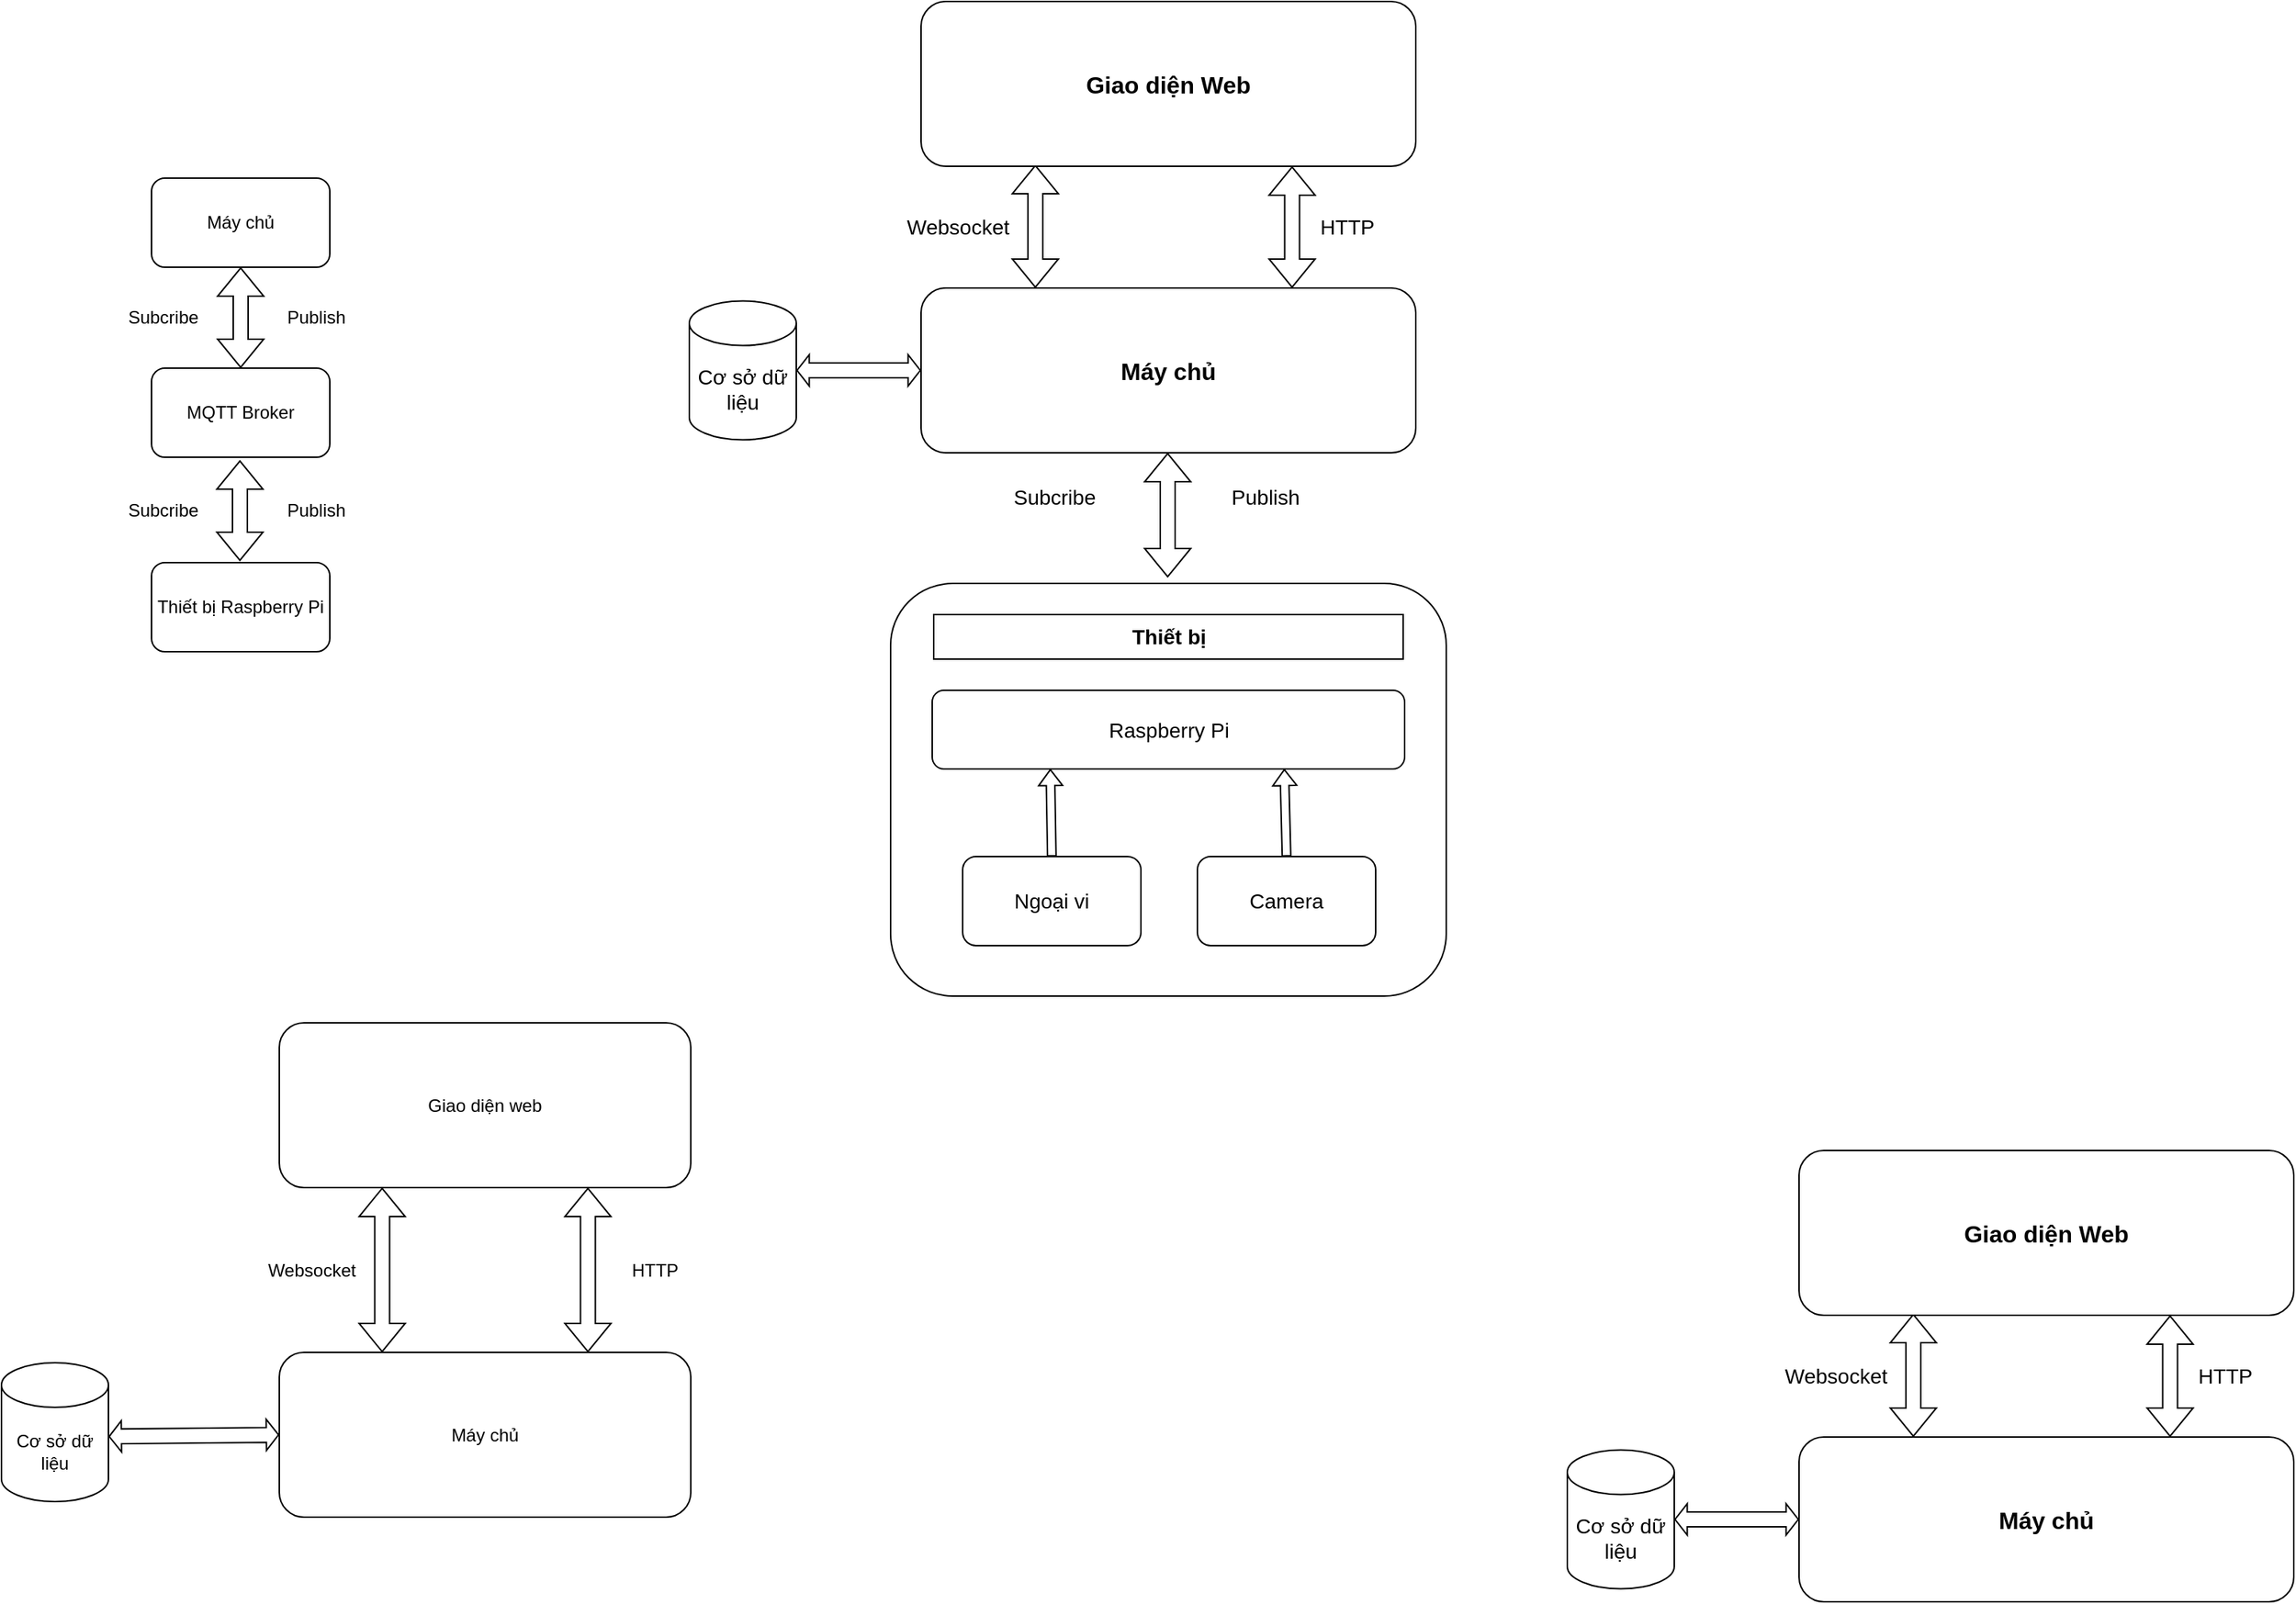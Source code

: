 <mxfile version="25.0.3">
  <diagram name="Page-1" id="74b105a0-9070-1c63-61bc-23e55f88626e">
    <mxGraphModel dx="1195" dy="650" grid="0" gridSize="10" guides="1" tooltips="1" connect="1" arrows="1" fold="1" page="1" pageScale="1.5" pageWidth="1169" pageHeight="826" background="none" math="0" shadow="0">
      <root>
        <mxCell id="0" style=";html=1;" />
        <mxCell id="1" style=";html=1;" parent="0" />
        <mxCell id="LVZCf0hYnNkqwHZgKI_H-1" value="Máy chủ" style="rounded=1;whiteSpace=wrap;html=1;fillColor=default;" parent="1" vertex="1">
          <mxGeometry x="240" y="151" width="120" height="60" as="geometry" />
        </mxCell>
        <mxCell id="LVZCf0hYnNkqwHZgKI_H-2" value="MQTT Broker" style="rounded=1;whiteSpace=wrap;html=1;fillColor=default;" parent="1" vertex="1">
          <mxGeometry x="240" y="279" width="120" height="60" as="geometry" />
        </mxCell>
        <mxCell id="LVZCf0hYnNkqwHZgKI_H-3" value="Thiết bị Raspberry Pi" style="rounded=1;whiteSpace=wrap;html=1;fillColor=default;" parent="1" vertex="1">
          <mxGeometry x="240" y="410" width="120" height="60" as="geometry" />
        </mxCell>
        <mxCell id="LVZCf0hYnNkqwHZgKI_H-4" value="" style="shape=flexArrow;endArrow=classic;startArrow=classic;html=1;rounded=0;entryX=0.5;entryY=1;entryDx=0;entryDy=0;" parent="1" source="LVZCf0hYnNkqwHZgKI_H-2" target="LVZCf0hYnNkqwHZgKI_H-1" edge="1">
          <mxGeometry width="100" height="100" relative="1" as="geometry">
            <mxPoint x="343" y="539" as="sourcePoint" />
            <mxPoint x="443" y="439" as="targetPoint" />
          </mxGeometry>
        </mxCell>
        <mxCell id="LVZCf0hYnNkqwHZgKI_H-5" value="" style="shape=flexArrow;endArrow=classic;startArrow=classic;html=1;rounded=0;entryX=0.5;entryY=1;entryDx=0;entryDy=0;" parent="1" edge="1">
          <mxGeometry width="100" height="100" relative="1" as="geometry">
            <mxPoint x="299.5" y="409" as="sourcePoint" />
            <mxPoint x="299.5" y="341" as="targetPoint" />
          </mxGeometry>
        </mxCell>
        <mxCell id="LVZCf0hYnNkqwHZgKI_H-7" value="Publish" style="text;html=1;align=center;verticalAlign=middle;whiteSpace=wrap;rounded=0;" parent="1" vertex="1">
          <mxGeometry x="321" y="360" width="60" height="30" as="geometry" />
        </mxCell>
        <mxCell id="LVZCf0hYnNkqwHZgKI_H-8" value="Publish" style="text;html=1;align=center;verticalAlign=middle;whiteSpace=wrap;rounded=0;" parent="1" vertex="1">
          <mxGeometry x="321" y="230" width="60" height="30" as="geometry" />
        </mxCell>
        <mxCell id="LVZCf0hYnNkqwHZgKI_H-9" value="Subcribe" style="text;html=1;align=center;verticalAlign=middle;whiteSpace=wrap;rounded=0;" parent="1" vertex="1">
          <mxGeometry x="218" y="230" width="60" height="30" as="geometry" />
        </mxCell>
        <mxCell id="LVZCf0hYnNkqwHZgKI_H-10" value="Subcribe" style="text;html=1;align=center;verticalAlign=middle;whiteSpace=wrap;rounded=0;" parent="1" vertex="1">
          <mxGeometry x="218" y="360" width="60" height="30" as="geometry" />
        </mxCell>
        <mxCell id="LVZCf0hYnNkqwHZgKI_H-11" value="Giao diện web" style="rounded=1;whiteSpace=wrap;html=1;" parent="1" vertex="1">
          <mxGeometry x="326" y="720" width="277" height="111" as="geometry" />
        </mxCell>
        <mxCell id="LVZCf0hYnNkqwHZgKI_H-12" value="Máy chủ" style="rounded=1;whiteSpace=wrap;html=1;" parent="1" vertex="1">
          <mxGeometry x="326" y="942" width="277" height="111" as="geometry" />
        </mxCell>
        <mxCell id="LVZCf0hYnNkqwHZgKI_H-13" value="" style="shape=flexArrow;endArrow=classic;startArrow=classic;html=1;rounded=0;entryX=0.25;entryY=1;entryDx=0;entryDy=0;exitX=0.25;exitY=0;exitDx=0;exitDy=0;" parent="1" source="LVZCf0hYnNkqwHZgKI_H-12" target="LVZCf0hYnNkqwHZgKI_H-11" edge="1">
          <mxGeometry width="100" height="100" relative="1" as="geometry">
            <mxPoint x="421" y="988" as="sourcePoint" />
            <mxPoint x="521" y="888" as="targetPoint" />
          </mxGeometry>
        </mxCell>
        <mxCell id="LVZCf0hYnNkqwHZgKI_H-14" value="" style="shape=flexArrow;endArrow=classic;startArrow=classic;html=1;rounded=0;exitX=0.75;exitY=0;exitDx=0;exitDy=0;entryX=0.75;entryY=1;entryDx=0;entryDy=0;" parent="1" source="LVZCf0hYnNkqwHZgKI_H-12" target="LVZCf0hYnNkqwHZgKI_H-11" edge="1">
          <mxGeometry width="100" height="100" relative="1" as="geometry">
            <mxPoint x="526" y="942" as="sourcePoint" />
            <mxPoint x="517" y="877" as="targetPoint" />
          </mxGeometry>
        </mxCell>
        <mxCell id="LVZCf0hYnNkqwHZgKI_H-15" value="HTTP" style="text;html=1;align=center;verticalAlign=middle;whiteSpace=wrap;rounded=0;" parent="1" vertex="1">
          <mxGeometry x="549" y="872" width="60" height="30" as="geometry" />
        </mxCell>
        <mxCell id="LVZCf0hYnNkqwHZgKI_H-16" value="Websocket" style="text;html=1;align=center;verticalAlign=middle;whiteSpace=wrap;rounded=0;" parent="1" vertex="1">
          <mxGeometry x="318" y="872" width="60" height="30" as="geometry" />
        </mxCell>
        <mxCell id="LVZCf0hYnNkqwHZgKI_H-17" value="&lt;div style=&quot;&quot;&gt;&lt;span style=&quot;background-color: initial;&quot;&gt;Cơ sở dữ liệu&lt;/span&gt;&lt;/div&gt;" style="shape=cylinder3;whiteSpace=wrap;html=1;boundedLbl=1;backgroundOutline=1;size=15;align=center;" parent="1" vertex="1">
          <mxGeometry x="139" y="949" width="72" height="93.5" as="geometry" />
        </mxCell>
        <mxCell id="LVZCf0hYnNkqwHZgKI_H-18" value="" style="shape=flexArrow;endArrow=classic;startArrow=classic;html=1;rounded=0;entryX=0;entryY=0.5;entryDx=0;entryDy=0;exitX=1;exitY=0.531;exitDx=0;exitDy=0;exitPerimeter=0;startWidth=10;startSize=2.41;endWidth=10;endSize=2.41;" parent="1" source="LVZCf0hYnNkqwHZgKI_H-17" target="LVZCf0hYnNkqwHZgKI_H-12" edge="1">
          <mxGeometry width="100" height="100" relative="1" as="geometry">
            <mxPoint x="212" y="1006" as="sourcePoint" />
            <mxPoint x="312" y="906" as="targetPoint" />
          </mxGeometry>
        </mxCell>
        <mxCell id="LVZCf0hYnNkqwHZgKI_H-20" value="&lt;b&gt;&lt;font style=&quot;font-size: 16px;&quot;&gt;Máy chủ&lt;/font&gt;&lt;/b&gt;" style="rounded=1;whiteSpace=wrap;html=1;" parent="1" vertex="1">
          <mxGeometry x="758" y="225" width="333" height="111" as="geometry" />
        </mxCell>
        <mxCell id="LVZCf0hYnNkqwHZgKI_H-21" value="" style="shape=flexArrow;endArrow=classic;startArrow=classic;html=1;rounded=0;exitX=0.231;exitY=0;exitDx=0;exitDy=0;exitPerimeter=0;entryX=0.231;entryY=0.991;entryDx=0;entryDy=0;entryPerimeter=0;" parent="1" source="LVZCf0hYnNkqwHZgKI_H-20" target="DWsVAxynY-4hJKjRqhUx-7" edge="1">
          <mxGeometry width="100" height="100" relative="1" as="geometry">
            <mxPoint x="881" y="242" as="sourcePoint" />
            <mxPoint x="839" y="100" as="targetPoint" />
          </mxGeometry>
        </mxCell>
        <mxCell id="LVZCf0hYnNkqwHZgKI_H-22" value="" style="shape=flexArrow;endArrow=classic;startArrow=classic;html=1;rounded=0;exitX=0.75;exitY=0;exitDx=0;exitDy=0;entryX=0.75;entryY=1;entryDx=0;entryDy=0;entryPerimeter=0;" parent="1" source="LVZCf0hYnNkqwHZgKI_H-20" target="DWsVAxynY-4hJKjRqhUx-7" edge="1">
          <mxGeometry width="100" height="100" relative="1" as="geometry">
            <mxPoint x="986" y="196" as="sourcePoint" />
            <mxPoint x="1014" y="104" as="targetPoint" />
          </mxGeometry>
        </mxCell>
        <mxCell id="LVZCf0hYnNkqwHZgKI_H-23" value="&lt;font style=&quot;font-size: 14px;&quot;&gt;HTTP&lt;/font&gt;" style="text;html=1;align=center;verticalAlign=middle;whiteSpace=wrap;rounded=0;" parent="1" vertex="1">
          <mxGeometry x="1015" y="169" width="60" height="30" as="geometry" />
        </mxCell>
        <mxCell id="LVZCf0hYnNkqwHZgKI_H-24" value="&lt;font style=&quot;font-size: 14px;&quot;&gt;Websocket&lt;/font&gt;" style="text;html=1;align=center;verticalAlign=middle;whiteSpace=wrap;rounded=0;" parent="1" vertex="1">
          <mxGeometry x="753" y="169" width="60" height="30" as="geometry" />
        </mxCell>
        <mxCell id="LVZCf0hYnNkqwHZgKI_H-25" value="&lt;div style=&quot;&quot;&gt;&lt;span style=&quot;background-color: initial;&quot;&gt;&lt;font style=&quot;font-size: 14px;&quot;&gt;Cơ sở dữ liệu&lt;/font&gt;&lt;/span&gt;&lt;/div&gt;" style="shape=cylinder3;whiteSpace=wrap;html=1;boundedLbl=1;backgroundOutline=1;size=15;align=center;" parent="1" vertex="1">
          <mxGeometry x="602" y="233.75" width="72" height="93.5" as="geometry" />
        </mxCell>
        <mxCell id="LVZCf0hYnNkqwHZgKI_H-26" value="" style="shape=flexArrow;endArrow=classic;startArrow=classic;html=1;rounded=0;entryX=0;entryY=0.5;entryDx=0;entryDy=0;exitX=1;exitY=0.5;exitDx=0;exitDy=0;exitPerimeter=0;startWidth=10;startSize=2.41;endWidth=10;endSize=2.41;" parent="1" source="LVZCf0hYnNkqwHZgKI_H-25" target="LVZCf0hYnNkqwHZgKI_H-20" edge="1">
          <mxGeometry width="100" height="100" relative="1" as="geometry">
            <mxPoint x="672" y="260" as="sourcePoint" />
            <mxPoint x="772" y="160" as="targetPoint" />
          </mxGeometry>
        </mxCell>
        <mxCell id="LVZCf0hYnNkqwHZgKI_H-27" value="" style="rounded=1;whiteSpace=wrap;html=1;" parent="1" vertex="1">
          <mxGeometry x="737.5" y="424" width="374" height="278" as="geometry" />
        </mxCell>
        <mxCell id="LVZCf0hYnNkqwHZgKI_H-28" value="" style="shape=flexArrow;endArrow=classic;startArrow=classic;html=1;rounded=0;exitX=0.25;exitY=0;exitDx=0;exitDy=0;" parent="1" edge="1">
          <mxGeometry width="100" height="100" relative="1" as="geometry">
            <mxPoint x="924" y="420" as="sourcePoint" />
            <mxPoint x="924" y="336" as="targetPoint" />
          </mxGeometry>
        </mxCell>
        <mxCell id="LVZCf0hYnNkqwHZgKI_H-29" value="&lt;b&gt;&lt;font style=&quot;font-size: 14px;&quot;&gt;Thiết bị&lt;/font&gt;&lt;/b&gt;" style="rounded=0;whiteSpace=wrap;html=1;" parent="1" vertex="1">
          <mxGeometry x="766.5" y="445" width="316" height="30" as="geometry" />
        </mxCell>
        <mxCell id="LVZCf0hYnNkqwHZgKI_H-30" value="&lt;font style=&quot;font-size: 14px;&quot;&gt;Raspberry Pi&lt;/font&gt;" style="rounded=1;whiteSpace=wrap;html=1;" parent="1" vertex="1">
          <mxGeometry x="765.5" y="496" width="318" height="53" as="geometry" />
        </mxCell>
        <mxCell id="LVZCf0hYnNkqwHZgKI_H-33" value="&lt;font style=&quot;font-size: 14px;&quot;&gt;Ngoại vi&lt;/font&gt;" style="rounded=1;whiteSpace=wrap;html=1;" parent="1" vertex="1">
          <mxGeometry x="786" y="608" width="120" height="60" as="geometry" />
        </mxCell>
        <mxCell id="LVZCf0hYnNkqwHZgKI_H-34" value="&lt;font style=&quot;font-size: 14px;&quot;&gt;Publish&lt;/font&gt;" style="text;html=1;align=center;verticalAlign=middle;whiteSpace=wrap;rounded=0;" parent="1" vertex="1">
          <mxGeometry x="960" y="351" width="60" height="30" as="geometry" />
        </mxCell>
        <mxCell id="LVZCf0hYnNkqwHZgKI_H-35" value="&lt;font style=&quot;font-size: 14px;&quot;&gt;Subcribe&lt;/font&gt;" style="text;html=1;align=center;verticalAlign=middle;whiteSpace=wrap;rounded=0;" parent="1" vertex="1">
          <mxGeometry x="818" y="351" width="60" height="30" as="geometry" />
        </mxCell>
        <mxCell id="DWsVAxynY-4hJKjRqhUx-1" value="&lt;span style=&quot;font-size: 14px;&quot;&gt;Camera&lt;/span&gt;" style="rounded=1;whiteSpace=wrap;html=1;" vertex="1" parent="1">
          <mxGeometry x="944" y="608" width="120" height="60" as="geometry" />
        </mxCell>
        <mxCell id="DWsVAxynY-4hJKjRqhUx-5" value="" style="shape=flexArrow;endArrow=classic;html=1;rounded=0;endWidth=9.275;endSize=3.219;width=5.769;entryX=0.25;entryY=1;entryDx=0;entryDy=0;exitX=0.5;exitY=0;exitDx=0;exitDy=0;" edge="1" parent="1" source="LVZCf0hYnNkqwHZgKI_H-33" target="LVZCf0hYnNkqwHZgKI_H-30">
          <mxGeometry width="50" height="50" relative="1" as="geometry">
            <mxPoint x="846" y="599" as="sourcePoint" />
            <mxPoint x="847" y="563" as="targetPoint" />
          </mxGeometry>
        </mxCell>
        <mxCell id="DWsVAxynY-4hJKjRqhUx-6" value="" style="shape=flexArrow;endArrow=classic;html=1;rounded=0;endWidth=9.275;endSize=3.219;width=5.769;entryX=0.25;entryY=1;entryDx=0;entryDy=0;exitX=0.5;exitY=0;exitDx=0;exitDy=0;" edge="1" parent="1" source="DWsVAxynY-4hJKjRqhUx-1">
          <mxGeometry width="50" height="50" relative="1" as="geometry">
            <mxPoint x="1004" y="598" as="sourcePoint" />
            <mxPoint x="1002.5" y="549" as="targetPoint" />
          </mxGeometry>
        </mxCell>
        <mxCell id="DWsVAxynY-4hJKjRqhUx-7" value="&lt;b&gt;&lt;font style=&quot;font-size: 16px;&quot;&gt;Giao diện Web&lt;/font&gt;&lt;/b&gt;" style="rounded=1;whiteSpace=wrap;html=1;" vertex="1" parent="1">
          <mxGeometry x="758" y="32" width="333" height="111" as="geometry" />
        </mxCell>
        <mxCell id="DWsVAxynY-4hJKjRqhUx-10" value="&lt;b&gt;&lt;font style=&quot;font-size: 16px;&quot;&gt;Máy chủ&lt;/font&gt;&lt;/b&gt;" style="rounded=1;whiteSpace=wrap;html=1;" vertex="1" parent="1">
          <mxGeometry x="1349" y="999" width="333" height="111" as="geometry" />
        </mxCell>
        <mxCell id="DWsVAxynY-4hJKjRqhUx-11" value="" style="shape=flexArrow;endArrow=classic;startArrow=classic;html=1;rounded=0;exitX=0.231;exitY=0;exitDx=0;exitDy=0;exitPerimeter=0;entryX=0.231;entryY=0.991;entryDx=0;entryDy=0;entryPerimeter=0;" edge="1" parent="1" source="DWsVAxynY-4hJKjRqhUx-10" target="DWsVAxynY-4hJKjRqhUx-17">
          <mxGeometry width="100" height="100" relative="1" as="geometry">
            <mxPoint x="1472" y="1016" as="sourcePoint" />
            <mxPoint x="1430" y="874" as="targetPoint" />
          </mxGeometry>
        </mxCell>
        <mxCell id="DWsVAxynY-4hJKjRqhUx-12" value="" style="shape=flexArrow;endArrow=classic;startArrow=classic;html=1;rounded=0;exitX=0.75;exitY=0;exitDx=0;exitDy=0;entryX=0.75;entryY=1;entryDx=0;entryDy=0;entryPerimeter=0;" edge="1" parent="1" source="DWsVAxynY-4hJKjRqhUx-10" target="DWsVAxynY-4hJKjRqhUx-17">
          <mxGeometry width="100" height="100" relative="1" as="geometry">
            <mxPoint x="1577" y="970" as="sourcePoint" />
            <mxPoint x="1605" y="878" as="targetPoint" />
          </mxGeometry>
        </mxCell>
        <mxCell id="DWsVAxynY-4hJKjRqhUx-13" value="&lt;font style=&quot;font-size: 14px;&quot;&gt;HTTP&lt;/font&gt;" style="text;html=1;align=center;verticalAlign=middle;whiteSpace=wrap;rounded=0;" vertex="1" parent="1">
          <mxGeometry x="1606" y="943" width="60" height="30" as="geometry" />
        </mxCell>
        <mxCell id="DWsVAxynY-4hJKjRqhUx-14" value="&lt;font style=&quot;font-size: 14px;&quot;&gt;Websocket&lt;/font&gt;" style="text;html=1;align=center;verticalAlign=middle;whiteSpace=wrap;rounded=0;" vertex="1" parent="1">
          <mxGeometry x="1344" y="943" width="60" height="30" as="geometry" />
        </mxCell>
        <mxCell id="DWsVAxynY-4hJKjRqhUx-15" value="&lt;div style=&quot;&quot;&gt;&lt;span style=&quot;background-color: initial;&quot;&gt;&lt;font style=&quot;font-size: 14px;&quot;&gt;Cơ sở dữ liệu&lt;/font&gt;&lt;/span&gt;&lt;/div&gt;" style="shape=cylinder3;whiteSpace=wrap;html=1;boundedLbl=1;backgroundOutline=1;size=15;align=center;" vertex="1" parent="1">
          <mxGeometry x="1193" y="1007.75" width="72" height="93.5" as="geometry" />
        </mxCell>
        <mxCell id="DWsVAxynY-4hJKjRqhUx-16" value="" style="shape=flexArrow;endArrow=classic;startArrow=classic;html=1;rounded=0;entryX=0;entryY=0.5;entryDx=0;entryDy=0;exitX=1;exitY=0.5;exitDx=0;exitDy=0;exitPerimeter=0;startWidth=10;startSize=2.41;endWidth=10;endSize=2.41;" edge="1" parent="1" source="DWsVAxynY-4hJKjRqhUx-15" target="DWsVAxynY-4hJKjRqhUx-10">
          <mxGeometry width="100" height="100" relative="1" as="geometry">
            <mxPoint x="1263" y="1034" as="sourcePoint" />
            <mxPoint x="1363" y="934" as="targetPoint" />
          </mxGeometry>
        </mxCell>
        <mxCell id="DWsVAxynY-4hJKjRqhUx-17" value="&lt;b&gt;&lt;font style=&quot;font-size: 16px;&quot;&gt;Giao diện Web&lt;/font&gt;&lt;/b&gt;" style="rounded=1;whiteSpace=wrap;html=1;" vertex="1" parent="1">
          <mxGeometry x="1349" y="806" width="333" height="111" as="geometry" />
        </mxCell>
      </root>
    </mxGraphModel>
  </diagram>
</mxfile>
